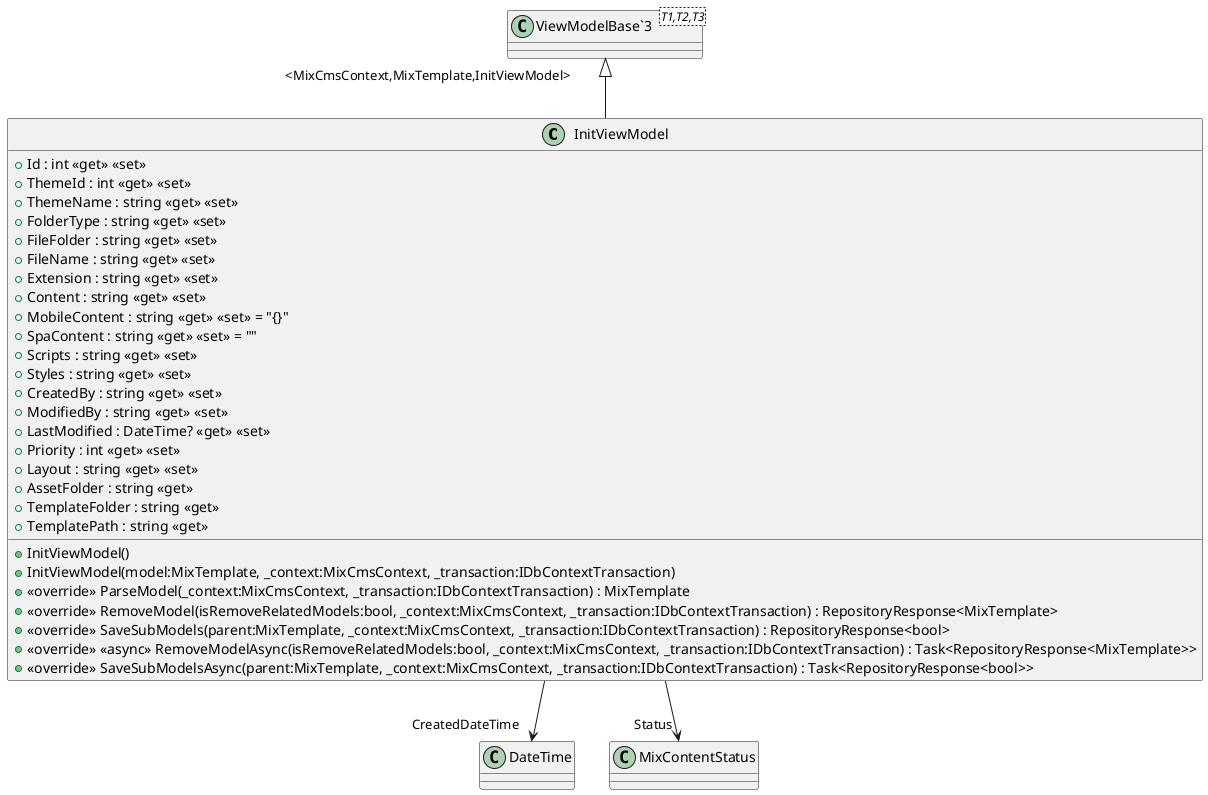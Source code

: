 @startuml
class InitViewModel {
    + Id : int <<get>> <<set>>
    + ThemeId : int <<get>> <<set>>
    + ThemeName : string <<get>> <<set>>
    + FolderType : string <<get>> <<set>>
    + FileFolder : string <<get>> <<set>>
    + FileName : string <<get>> <<set>>
    + Extension : string <<get>> <<set>>
    + Content : string <<get>> <<set>>
    + MobileContent : string <<get>> <<set>> = "{}"
    + SpaContent : string <<get>> <<set>> = ""
    + Scripts : string <<get>> <<set>>
    + Styles : string <<get>> <<set>>
    + CreatedBy : string <<get>> <<set>>
    + ModifiedBy : string <<get>> <<set>>
    + LastModified : DateTime? <<get>> <<set>>
    + Priority : int <<get>> <<set>>
    + Layout : string <<get>> <<set>>
    + AssetFolder : string <<get>>
    + TemplateFolder : string <<get>>
    + TemplatePath : string <<get>>
    + InitViewModel()
    + InitViewModel(model:MixTemplate, _context:MixCmsContext, _transaction:IDbContextTransaction)
    + <<override>> ParseModel(_context:MixCmsContext, _transaction:IDbContextTransaction) : MixTemplate
    + <<override>> RemoveModel(isRemoveRelatedModels:bool, _context:MixCmsContext, _transaction:IDbContextTransaction) : RepositoryResponse<MixTemplate>
    + <<override>> SaveSubModels(parent:MixTemplate, _context:MixCmsContext, _transaction:IDbContextTransaction) : RepositoryResponse<bool>
    + <<override>> <<async>> RemoveModelAsync(isRemoveRelatedModels:bool, _context:MixCmsContext, _transaction:IDbContextTransaction) : Task<RepositoryResponse<MixTemplate>>
    + <<override>> SaveSubModelsAsync(parent:MixTemplate, _context:MixCmsContext, _transaction:IDbContextTransaction) : Task<RepositoryResponse<bool>>
}
class "ViewModelBase`3"<T1,T2,T3> {
}
"ViewModelBase`3" "<MixCmsContext,MixTemplate,InitViewModel>" <|-- InitViewModel
InitViewModel --> "CreatedDateTime" DateTime
InitViewModel --> "Status" MixContentStatus
@enduml
